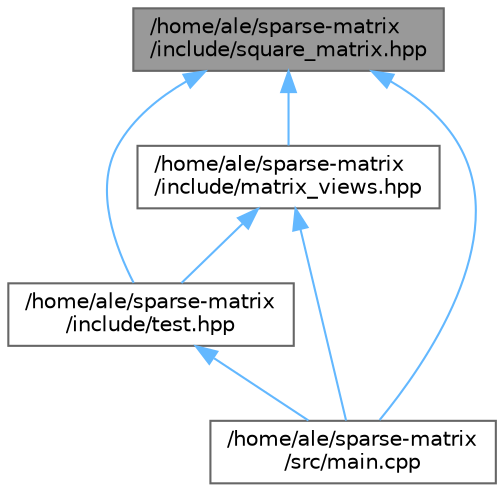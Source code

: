 digraph "/home/ale/sparse-matrix/include/square_matrix.hpp"
{
 // LATEX_PDF_SIZE
  bgcolor="transparent";
  edge [fontname=Helvetica,fontsize=10,labelfontname=Helvetica,labelfontsize=10];
  node [fontname=Helvetica,fontsize=10,shape=box,height=0.2,width=0.4];
  Node1 [id="Node000001",label="/home/ale/sparse-matrix\l/include/square_matrix.hpp",height=0.2,width=0.4,color="gray40", fillcolor="grey60", style="filled", fontcolor="black",tooltip="Defines the SquareMatrix class for square matrices with advanced storage and operations."];
  Node1 -> Node2 [id="edge1_Node000001_Node000002",dir="back",color="steelblue1",style="solid",tooltip=" "];
  Node2 [id="Node000002",label="/home/ale/sparse-matrix\l/include/matrix_views.hpp",height=0.2,width=0.4,color="grey40", fillcolor="white", style="filled",URL="$matrix__views_8hpp.html",tooltip="Provides view classes for matrix operations such as transpose and diagonal extraction."];
  Node2 -> Node3 [id="edge2_Node000002_Node000003",dir="back",color="steelblue1",style="solid",tooltip=" "];
  Node3 [id="Node000003",label="/home/ale/sparse-matrix\l/include/test.hpp",height=0.2,width=0.4,color="grey40", fillcolor="white", style="filled",URL="$test_8hpp.html",tooltip="Utility functions for testing and benchmarking matrix classes and operations."];
  Node3 -> Node4 [id="edge3_Node000003_Node000004",dir="back",color="steelblue1",style="solid",tooltip=" "];
  Node4 [id="Node000004",label="/home/ale/sparse-matrix\l/src/main.cpp",height=0.2,width=0.4,color="grey40", fillcolor="white", style="filled",URL="$main_8cpp.html",tooltip="Entry point for testing various matrix types and storage orders."];
  Node2 -> Node4 [id="edge4_Node000002_Node000004",dir="back",color="steelblue1",style="solid",tooltip=" "];
  Node1 -> Node3 [id="edge5_Node000001_Node000003",dir="back",color="steelblue1",style="solid",tooltip=" "];
  Node1 -> Node4 [id="edge6_Node000001_Node000004",dir="back",color="steelblue1",style="solid",tooltip=" "];
}
